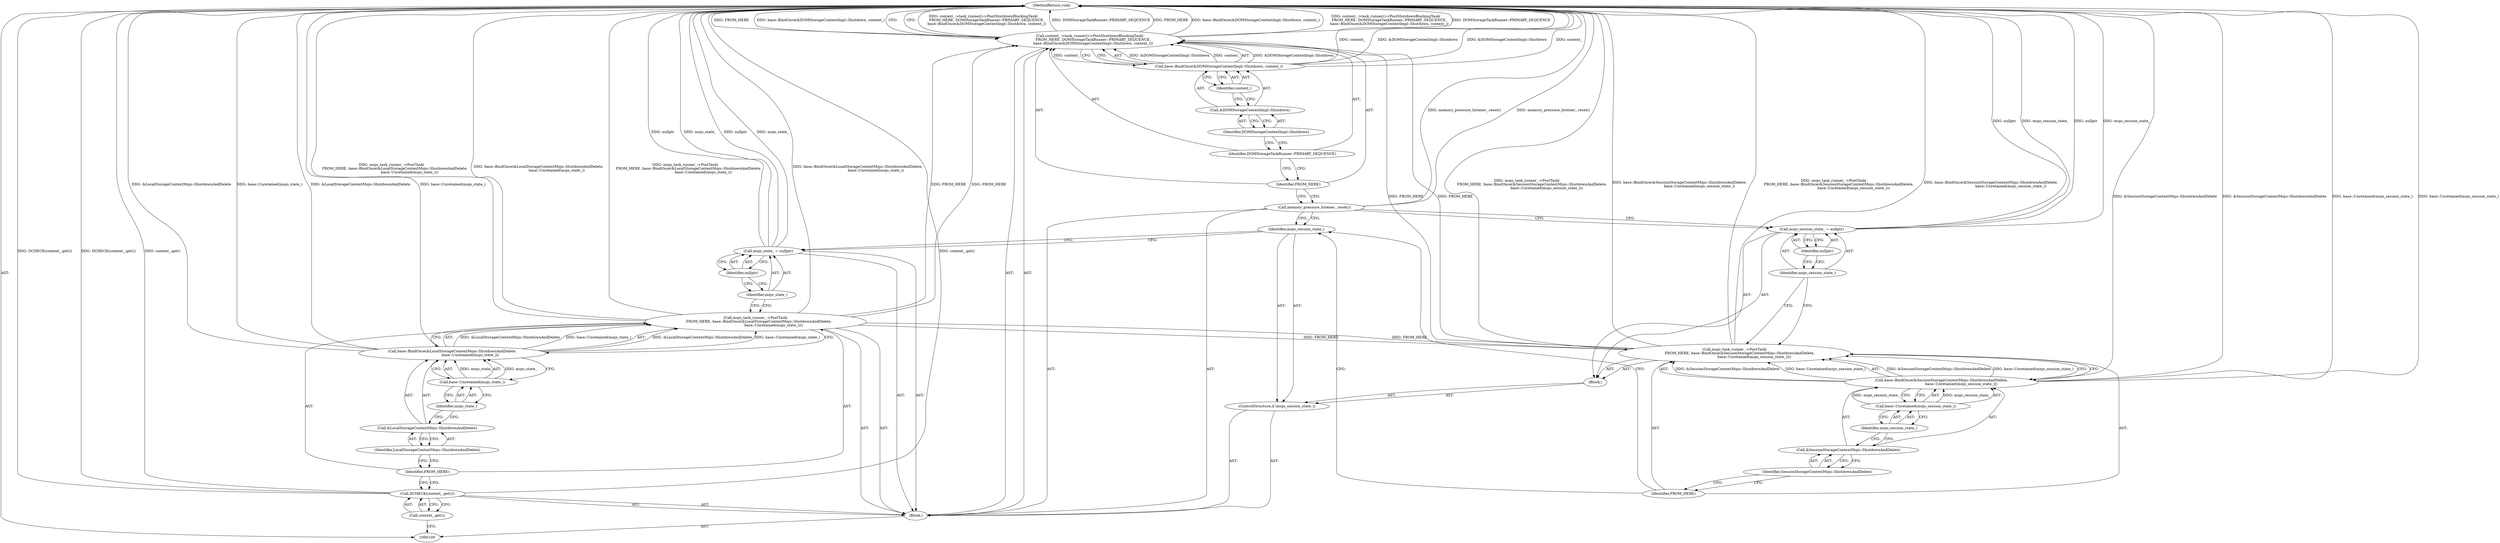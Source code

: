 digraph "1_Chrome_ba169c14aa9cc2efd708a878ae21ff34f3898fe0_1" {
"1000135" [label="(MethodReturn,void)"];
"1000101" [label="(Block,)"];
"1000122" [label="(Call,base::Unretained(mojo_session_state_))"];
"1000123" [label="(Identifier,mojo_session_state_)"];
"1000126" [label="(Identifier,nullptr)"];
"1000124" [label="(Call,mojo_session_state_ = nullptr)"];
"1000125" [label="(Identifier,mojo_session_state_)"];
"1000127" [label="(Call,memory_pressure_listener_.reset())"];
"1000128" [label="(Call,context_->task_runner()->PostShutdownBlockingTask(\n      FROM_HERE, DOMStorageTaskRunner::PRIMARY_SEQUENCE,\n      base::BindOnce(&DOMStorageContextImpl::Shutdown, context_)))"];
"1000130" [label="(Identifier,DOMStorageTaskRunner::PRIMARY_SEQUENCE)"];
"1000129" [label="(Identifier,FROM_HERE)"];
"1000132" [label="(Call,&DOMStorageContextImpl::Shutdown)"];
"1000133" [label="(Identifier,DOMStorageContextImpl::Shutdown)"];
"1000134" [label="(Identifier,context_)"];
"1000131" [label="(Call,base::BindOnce(&DOMStorageContextImpl::Shutdown, context_))"];
"1000102" [label="(Call,DCHECK(context_.get()))"];
"1000103" [label="(Call,context_.get())"];
"1000104" [label="(Call,mojo_task_runner_->PostTask(\n      FROM_HERE, base::BindOnce(&LocalStorageContextMojo::ShutdownAndDelete,\n                                base::Unretained(mojo_state_))))"];
"1000106" [label="(Call,base::BindOnce(&LocalStorageContextMojo::ShutdownAndDelete,\n                                base::Unretained(mojo_state_)))"];
"1000107" [label="(Call,&LocalStorageContextMojo::ShutdownAndDelete)"];
"1000108" [label="(Identifier,LocalStorageContextMojo::ShutdownAndDelete)"];
"1000105" [label="(Identifier,FROM_HERE)"];
"1000109" [label="(Call,base::Unretained(mojo_state_))"];
"1000110" [label="(Identifier,mojo_state_)"];
"1000113" [label="(Identifier,nullptr)"];
"1000111" [label="(Call,mojo_state_ = nullptr)"];
"1000112" [label="(Identifier,mojo_state_)"];
"1000116" [label="(Block,)"];
"1000114" [label="(ControlStructure,if (mojo_session_state_))"];
"1000115" [label="(Identifier,mojo_session_state_)"];
"1000117" [label="(Call,mojo_task_runner_->PostTask(\n         FROM_HERE, base::BindOnce(&SessionStorageContextMojo::ShutdownAndDelete,\n                                   base::Unretained(mojo_session_state_))))"];
"1000119" [label="(Call,base::BindOnce(&SessionStorageContextMojo::ShutdownAndDelete,\n                                   base::Unretained(mojo_session_state_)))"];
"1000120" [label="(Call,&SessionStorageContextMojo::ShutdownAndDelete)"];
"1000121" [label="(Identifier,SessionStorageContextMojo::ShutdownAndDelete)"];
"1000118" [label="(Identifier,FROM_HERE)"];
"1000135" -> "1000100"  [label="AST: "];
"1000135" -> "1000128"  [label="CFG: "];
"1000117" -> "1000135"  [label="DDG: mojo_task_runner_->PostTask(\n         FROM_HERE, base::BindOnce(&SessionStorageContextMojo::ShutdownAndDelete,\n                                   base::Unretained(mojo_session_state_)))"];
"1000117" -> "1000135"  [label="DDG: base::BindOnce(&SessionStorageContextMojo::ShutdownAndDelete,\n                                   base::Unretained(mojo_session_state_))"];
"1000124" -> "1000135"  [label="DDG: mojo_session_state_"];
"1000124" -> "1000135"  [label="DDG: nullptr"];
"1000106" -> "1000135"  [label="DDG: &LocalStorageContextMojo::ShutdownAndDelete"];
"1000106" -> "1000135"  [label="DDG: base::Unretained(mojo_state_)"];
"1000104" -> "1000135"  [label="DDG: mojo_task_runner_->PostTask(\n      FROM_HERE, base::BindOnce(&LocalStorageContextMojo::ShutdownAndDelete,\n                                base::Unretained(mojo_state_)))"];
"1000104" -> "1000135"  [label="DDG: base::BindOnce(&LocalStorageContextMojo::ShutdownAndDelete,\n                                base::Unretained(mojo_state_))"];
"1000131" -> "1000135"  [label="DDG: &DOMStorageContextImpl::Shutdown"];
"1000131" -> "1000135"  [label="DDG: context_"];
"1000127" -> "1000135"  [label="DDG: memory_pressure_listener_.reset()"];
"1000119" -> "1000135"  [label="DDG: base::Unretained(mojo_session_state_)"];
"1000119" -> "1000135"  [label="DDG: &SessionStorageContextMojo::ShutdownAndDelete"];
"1000128" -> "1000135"  [label="DDG: context_->task_runner()->PostShutdownBlockingTask(\n      FROM_HERE, DOMStorageTaskRunner::PRIMARY_SEQUENCE,\n      base::BindOnce(&DOMStorageContextImpl::Shutdown, context_))"];
"1000128" -> "1000135"  [label="DDG: DOMStorageTaskRunner::PRIMARY_SEQUENCE"];
"1000128" -> "1000135"  [label="DDG: FROM_HERE"];
"1000128" -> "1000135"  [label="DDG: base::BindOnce(&DOMStorageContextImpl::Shutdown, context_)"];
"1000102" -> "1000135"  [label="DDG: context_.get()"];
"1000102" -> "1000135"  [label="DDG: DCHECK(context_.get())"];
"1000111" -> "1000135"  [label="DDG: mojo_state_"];
"1000111" -> "1000135"  [label="DDG: nullptr"];
"1000101" -> "1000100"  [label="AST: "];
"1000102" -> "1000101"  [label="AST: "];
"1000104" -> "1000101"  [label="AST: "];
"1000111" -> "1000101"  [label="AST: "];
"1000114" -> "1000101"  [label="AST: "];
"1000127" -> "1000101"  [label="AST: "];
"1000128" -> "1000101"  [label="AST: "];
"1000122" -> "1000119"  [label="AST: "];
"1000122" -> "1000123"  [label="CFG: "];
"1000123" -> "1000122"  [label="AST: "];
"1000119" -> "1000122"  [label="CFG: "];
"1000122" -> "1000119"  [label="DDG: mojo_session_state_"];
"1000123" -> "1000122"  [label="AST: "];
"1000123" -> "1000120"  [label="CFG: "];
"1000122" -> "1000123"  [label="CFG: "];
"1000126" -> "1000124"  [label="AST: "];
"1000126" -> "1000125"  [label="CFG: "];
"1000124" -> "1000126"  [label="CFG: "];
"1000124" -> "1000116"  [label="AST: "];
"1000124" -> "1000126"  [label="CFG: "];
"1000125" -> "1000124"  [label="AST: "];
"1000126" -> "1000124"  [label="AST: "];
"1000127" -> "1000124"  [label="CFG: "];
"1000124" -> "1000135"  [label="DDG: mojo_session_state_"];
"1000124" -> "1000135"  [label="DDG: nullptr"];
"1000125" -> "1000124"  [label="AST: "];
"1000125" -> "1000117"  [label="CFG: "];
"1000126" -> "1000125"  [label="CFG: "];
"1000127" -> "1000101"  [label="AST: "];
"1000127" -> "1000124"  [label="CFG: "];
"1000127" -> "1000115"  [label="CFG: "];
"1000129" -> "1000127"  [label="CFG: "];
"1000127" -> "1000135"  [label="DDG: memory_pressure_listener_.reset()"];
"1000128" -> "1000101"  [label="AST: "];
"1000128" -> "1000131"  [label="CFG: "];
"1000129" -> "1000128"  [label="AST: "];
"1000130" -> "1000128"  [label="AST: "];
"1000131" -> "1000128"  [label="AST: "];
"1000135" -> "1000128"  [label="CFG: "];
"1000128" -> "1000135"  [label="DDG: context_->task_runner()->PostShutdownBlockingTask(\n      FROM_HERE, DOMStorageTaskRunner::PRIMARY_SEQUENCE,\n      base::BindOnce(&DOMStorageContextImpl::Shutdown, context_))"];
"1000128" -> "1000135"  [label="DDG: DOMStorageTaskRunner::PRIMARY_SEQUENCE"];
"1000128" -> "1000135"  [label="DDG: FROM_HERE"];
"1000128" -> "1000135"  [label="DDG: base::BindOnce(&DOMStorageContextImpl::Shutdown, context_)"];
"1000104" -> "1000128"  [label="DDG: FROM_HERE"];
"1000117" -> "1000128"  [label="DDG: FROM_HERE"];
"1000131" -> "1000128"  [label="DDG: &DOMStorageContextImpl::Shutdown"];
"1000131" -> "1000128"  [label="DDG: context_"];
"1000130" -> "1000128"  [label="AST: "];
"1000130" -> "1000129"  [label="CFG: "];
"1000133" -> "1000130"  [label="CFG: "];
"1000129" -> "1000128"  [label="AST: "];
"1000129" -> "1000127"  [label="CFG: "];
"1000130" -> "1000129"  [label="CFG: "];
"1000132" -> "1000131"  [label="AST: "];
"1000132" -> "1000133"  [label="CFG: "];
"1000133" -> "1000132"  [label="AST: "];
"1000134" -> "1000132"  [label="CFG: "];
"1000133" -> "1000132"  [label="AST: "];
"1000133" -> "1000130"  [label="CFG: "];
"1000132" -> "1000133"  [label="CFG: "];
"1000134" -> "1000131"  [label="AST: "];
"1000134" -> "1000132"  [label="CFG: "];
"1000131" -> "1000134"  [label="CFG: "];
"1000131" -> "1000128"  [label="AST: "];
"1000131" -> "1000134"  [label="CFG: "];
"1000132" -> "1000131"  [label="AST: "];
"1000134" -> "1000131"  [label="AST: "];
"1000128" -> "1000131"  [label="CFG: "];
"1000131" -> "1000135"  [label="DDG: &DOMStorageContextImpl::Shutdown"];
"1000131" -> "1000135"  [label="DDG: context_"];
"1000131" -> "1000128"  [label="DDG: &DOMStorageContextImpl::Shutdown"];
"1000131" -> "1000128"  [label="DDG: context_"];
"1000102" -> "1000101"  [label="AST: "];
"1000102" -> "1000103"  [label="CFG: "];
"1000103" -> "1000102"  [label="AST: "];
"1000105" -> "1000102"  [label="CFG: "];
"1000102" -> "1000135"  [label="DDG: context_.get()"];
"1000102" -> "1000135"  [label="DDG: DCHECK(context_.get())"];
"1000103" -> "1000102"  [label="AST: "];
"1000103" -> "1000100"  [label="CFG: "];
"1000102" -> "1000103"  [label="CFG: "];
"1000104" -> "1000101"  [label="AST: "];
"1000104" -> "1000106"  [label="CFG: "];
"1000105" -> "1000104"  [label="AST: "];
"1000106" -> "1000104"  [label="AST: "];
"1000112" -> "1000104"  [label="CFG: "];
"1000104" -> "1000135"  [label="DDG: mojo_task_runner_->PostTask(\n      FROM_HERE, base::BindOnce(&LocalStorageContextMojo::ShutdownAndDelete,\n                                base::Unretained(mojo_state_)))"];
"1000104" -> "1000135"  [label="DDG: base::BindOnce(&LocalStorageContextMojo::ShutdownAndDelete,\n                                base::Unretained(mojo_state_))"];
"1000106" -> "1000104"  [label="DDG: &LocalStorageContextMojo::ShutdownAndDelete"];
"1000106" -> "1000104"  [label="DDG: base::Unretained(mojo_state_)"];
"1000104" -> "1000117"  [label="DDG: FROM_HERE"];
"1000104" -> "1000128"  [label="DDG: FROM_HERE"];
"1000106" -> "1000104"  [label="AST: "];
"1000106" -> "1000109"  [label="CFG: "];
"1000107" -> "1000106"  [label="AST: "];
"1000109" -> "1000106"  [label="AST: "];
"1000104" -> "1000106"  [label="CFG: "];
"1000106" -> "1000135"  [label="DDG: &LocalStorageContextMojo::ShutdownAndDelete"];
"1000106" -> "1000135"  [label="DDG: base::Unretained(mojo_state_)"];
"1000106" -> "1000104"  [label="DDG: &LocalStorageContextMojo::ShutdownAndDelete"];
"1000106" -> "1000104"  [label="DDG: base::Unretained(mojo_state_)"];
"1000109" -> "1000106"  [label="DDG: mojo_state_"];
"1000107" -> "1000106"  [label="AST: "];
"1000107" -> "1000108"  [label="CFG: "];
"1000108" -> "1000107"  [label="AST: "];
"1000110" -> "1000107"  [label="CFG: "];
"1000108" -> "1000107"  [label="AST: "];
"1000108" -> "1000105"  [label="CFG: "];
"1000107" -> "1000108"  [label="CFG: "];
"1000105" -> "1000104"  [label="AST: "];
"1000105" -> "1000102"  [label="CFG: "];
"1000108" -> "1000105"  [label="CFG: "];
"1000109" -> "1000106"  [label="AST: "];
"1000109" -> "1000110"  [label="CFG: "];
"1000110" -> "1000109"  [label="AST: "];
"1000106" -> "1000109"  [label="CFG: "];
"1000109" -> "1000106"  [label="DDG: mojo_state_"];
"1000110" -> "1000109"  [label="AST: "];
"1000110" -> "1000107"  [label="CFG: "];
"1000109" -> "1000110"  [label="CFG: "];
"1000113" -> "1000111"  [label="AST: "];
"1000113" -> "1000112"  [label="CFG: "];
"1000111" -> "1000113"  [label="CFG: "];
"1000111" -> "1000101"  [label="AST: "];
"1000111" -> "1000113"  [label="CFG: "];
"1000112" -> "1000111"  [label="AST: "];
"1000113" -> "1000111"  [label="AST: "];
"1000115" -> "1000111"  [label="CFG: "];
"1000111" -> "1000135"  [label="DDG: mojo_state_"];
"1000111" -> "1000135"  [label="DDG: nullptr"];
"1000112" -> "1000111"  [label="AST: "];
"1000112" -> "1000104"  [label="CFG: "];
"1000113" -> "1000112"  [label="CFG: "];
"1000116" -> "1000114"  [label="AST: "];
"1000117" -> "1000116"  [label="AST: "];
"1000124" -> "1000116"  [label="AST: "];
"1000114" -> "1000101"  [label="AST: "];
"1000115" -> "1000114"  [label="AST: "];
"1000116" -> "1000114"  [label="AST: "];
"1000115" -> "1000114"  [label="AST: "];
"1000115" -> "1000111"  [label="CFG: "];
"1000118" -> "1000115"  [label="CFG: "];
"1000127" -> "1000115"  [label="CFG: "];
"1000117" -> "1000116"  [label="AST: "];
"1000117" -> "1000119"  [label="CFG: "];
"1000118" -> "1000117"  [label="AST: "];
"1000119" -> "1000117"  [label="AST: "];
"1000125" -> "1000117"  [label="CFG: "];
"1000117" -> "1000135"  [label="DDG: mojo_task_runner_->PostTask(\n         FROM_HERE, base::BindOnce(&SessionStorageContextMojo::ShutdownAndDelete,\n                                   base::Unretained(mojo_session_state_)))"];
"1000117" -> "1000135"  [label="DDG: base::BindOnce(&SessionStorageContextMojo::ShutdownAndDelete,\n                                   base::Unretained(mojo_session_state_))"];
"1000104" -> "1000117"  [label="DDG: FROM_HERE"];
"1000119" -> "1000117"  [label="DDG: &SessionStorageContextMojo::ShutdownAndDelete"];
"1000119" -> "1000117"  [label="DDG: base::Unretained(mojo_session_state_)"];
"1000117" -> "1000128"  [label="DDG: FROM_HERE"];
"1000119" -> "1000117"  [label="AST: "];
"1000119" -> "1000122"  [label="CFG: "];
"1000120" -> "1000119"  [label="AST: "];
"1000122" -> "1000119"  [label="AST: "];
"1000117" -> "1000119"  [label="CFG: "];
"1000119" -> "1000135"  [label="DDG: base::Unretained(mojo_session_state_)"];
"1000119" -> "1000135"  [label="DDG: &SessionStorageContextMojo::ShutdownAndDelete"];
"1000119" -> "1000117"  [label="DDG: &SessionStorageContextMojo::ShutdownAndDelete"];
"1000119" -> "1000117"  [label="DDG: base::Unretained(mojo_session_state_)"];
"1000122" -> "1000119"  [label="DDG: mojo_session_state_"];
"1000120" -> "1000119"  [label="AST: "];
"1000120" -> "1000121"  [label="CFG: "];
"1000121" -> "1000120"  [label="AST: "];
"1000123" -> "1000120"  [label="CFG: "];
"1000121" -> "1000120"  [label="AST: "];
"1000121" -> "1000118"  [label="CFG: "];
"1000120" -> "1000121"  [label="CFG: "];
"1000118" -> "1000117"  [label="AST: "];
"1000118" -> "1000115"  [label="CFG: "];
"1000121" -> "1000118"  [label="CFG: "];
}
